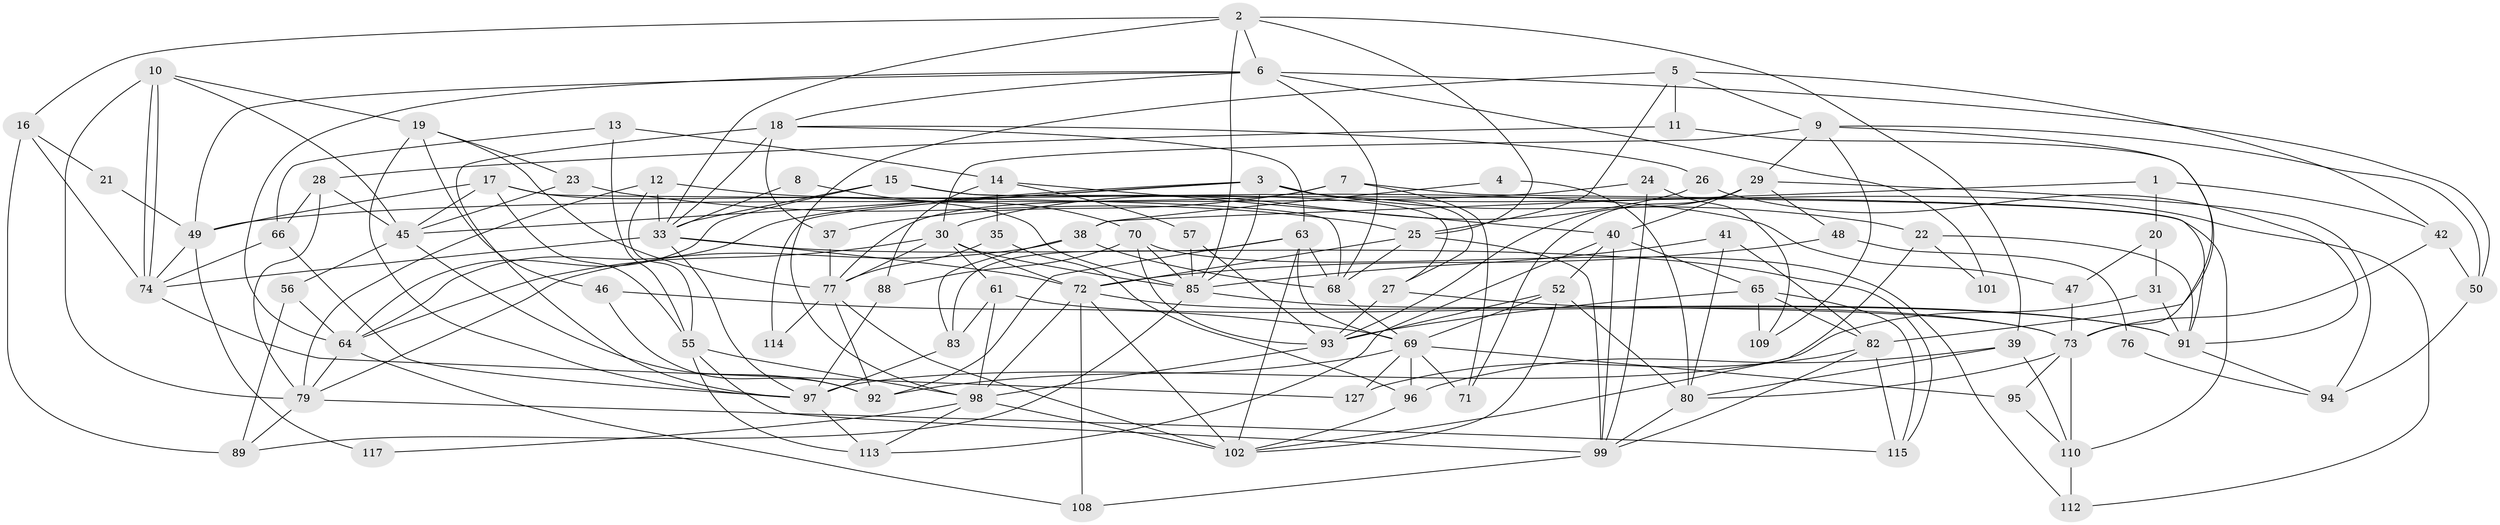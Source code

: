 // Generated by graph-tools (version 1.1) at 2025/52/02/27/25 19:52:09]
// undirected, 90 vertices, 213 edges
graph export_dot {
graph [start="1"]
  node [color=gray90,style=filled];
  1 [super="+34"];
  2 [super="+59"];
  3 [super="+81"];
  4;
  5;
  6 [super="+43"];
  7;
  8;
  9 [super="+75"];
  10;
  11;
  12;
  13;
  14 [super="+32"];
  15;
  16 [super="+58"];
  17 [super="+120"];
  18;
  19 [super="+44"];
  20 [super="+123"];
  21;
  22;
  23;
  24;
  25 [super="+118"];
  26;
  27 [super="+100"];
  28;
  29 [super="+60"];
  30 [super="+36"];
  31;
  33 [super="+53"];
  35;
  37;
  38 [super="+67"];
  39 [super="+54"];
  40 [super="+62"];
  41;
  42;
  45 [super="+51"];
  46;
  47;
  48;
  49;
  50 [super="+121"];
  52 [super="+125"];
  55 [super="+90"];
  56 [super="+128"];
  57;
  61;
  63 [super="+84"];
  64 [super="+105"];
  65 [super="+103"];
  66;
  68 [super="+78"];
  69 [super="+111"];
  70;
  71;
  72 [super="+104"];
  73 [super="+124"];
  74;
  76;
  77 [super="+86"];
  79 [super="+87"];
  80;
  82 [super="+129"];
  83;
  85 [super="+122"];
  88;
  89;
  91 [super="+119"];
  92;
  93 [super="+107"];
  94;
  95;
  96;
  97 [super="+106"];
  98;
  99 [super="+126"];
  101;
  102 [super="+116"];
  108;
  109;
  110;
  112;
  113;
  114;
  115;
  117;
  127;
  1 -- 38;
  1 -- 42;
  1 -- 20;
  2 -- 25;
  2 -- 33;
  2 -- 85;
  2 -- 16;
  2 -- 6;
  2 -- 39;
  3 -- 85 [weight=2];
  3 -- 45;
  3 -- 114;
  3 -- 112;
  3 -- 22;
  3 -- 64;
  3 -- 27;
  4 -- 80;
  4 -- 38;
  5 -- 98;
  5 -- 9;
  5 -- 11;
  5 -- 42;
  5 -- 25;
  6 -- 68;
  6 -- 50;
  6 -- 18;
  6 -- 101;
  6 -- 64;
  6 -- 49;
  7 -- 71;
  7 -- 91;
  7 -- 37;
  7 -- 77;
  8 -- 33;
  8 -- 70;
  9 -- 29;
  9 -- 50;
  9 -- 82;
  9 -- 109;
  9 -- 30;
  10 -- 45;
  10 -- 74;
  10 -- 74;
  10 -- 19;
  10 -- 79;
  11 -- 28;
  11 -- 73;
  12 -- 79;
  12 -- 47;
  12 -- 33;
  12 -- 55;
  13 -- 55;
  13 -- 14;
  13 -- 66;
  14 -- 57;
  14 -- 35;
  14 -- 88;
  14 -- 40;
  15 -- 110;
  15 -- 64;
  15 -- 27;
  15 -- 33;
  16 -- 89;
  16 -- 74;
  16 -- 21;
  17 -- 55;
  17 -- 49;
  17 -- 45;
  17 -- 68;
  17 -- 85;
  18 -- 26;
  18 -- 37;
  18 -- 63;
  18 -- 97;
  18 -- 33;
  19 -- 97;
  19 -- 23;
  19 -- 77;
  19 -- 46;
  20 -- 47;
  20 -- 31 [weight=2];
  21 -- 49;
  22 -- 101;
  22 -- 102;
  22 -- 91;
  23 -- 25;
  23 -- 45;
  24 -- 109;
  24 -- 49;
  24 -- 99;
  25 -- 68;
  25 -- 72;
  25 -- 99;
  26 -- 91;
  26 -- 30;
  27 -- 73;
  27 -- 93;
  28 -- 66;
  28 -- 79;
  28 -- 45;
  29 -- 48;
  29 -- 71;
  29 -- 93 [weight=2];
  29 -- 40;
  29 -- 94;
  30 -- 77;
  30 -- 72;
  30 -- 64;
  30 -- 85;
  30 -- 61;
  31 -- 91;
  31 -- 97;
  33 -- 74;
  33 -- 115;
  33 -- 72;
  33 -- 97;
  35 -- 96;
  35 -- 77;
  37 -- 77;
  38 -- 83;
  38 -- 79;
  38 -- 68;
  39 -- 110;
  39 -- 96 [weight=2];
  39 -- 80;
  40 -- 113;
  40 -- 65;
  40 -- 99;
  40 -- 52;
  41 -- 80;
  41 -- 85;
  41 -- 82;
  42 -- 73;
  42 -- 50;
  45 -- 92;
  45 -- 56;
  46 -- 92;
  46 -- 69;
  47 -- 73;
  48 -- 72;
  48 -- 76;
  49 -- 74;
  49 -- 117;
  50 -- 94;
  52 -- 69;
  52 -- 80 [weight=2];
  52 -- 93;
  52 -- 102;
  55 -- 98;
  55 -- 99;
  55 -- 113;
  56 -- 89;
  56 -- 64;
  57 -- 93;
  57 -- 85;
  61 -- 83;
  61 -- 98;
  61 -- 73;
  63 -- 69;
  63 -- 83;
  63 -- 102;
  63 -- 68;
  63 -- 92;
  64 -- 108;
  64 -- 79;
  65 -- 115;
  65 -- 93;
  65 -- 109;
  65 -- 82;
  66 -- 74;
  66 -- 97;
  68 -- 69;
  69 -- 71;
  69 -- 96;
  69 -- 127;
  69 -- 92;
  69 -- 95;
  70 -- 93;
  70 -- 85;
  70 -- 88;
  70 -- 112;
  72 -- 108;
  72 -- 91;
  72 -- 98;
  72 -- 102;
  73 -- 95;
  73 -- 110;
  73 -- 80;
  74 -- 127;
  76 -- 94;
  77 -- 114;
  77 -- 102;
  77 -- 92;
  79 -- 115;
  79 -- 89;
  80 -- 99;
  82 -- 99;
  82 -- 115;
  82 -- 127;
  83 -- 97;
  85 -- 89;
  85 -- 91;
  88 -- 97;
  91 -- 94;
  93 -- 98;
  95 -- 110;
  96 -- 102;
  97 -- 113;
  98 -- 113;
  98 -- 117;
  98 -- 102;
  99 -- 108;
  110 -- 112;
}
